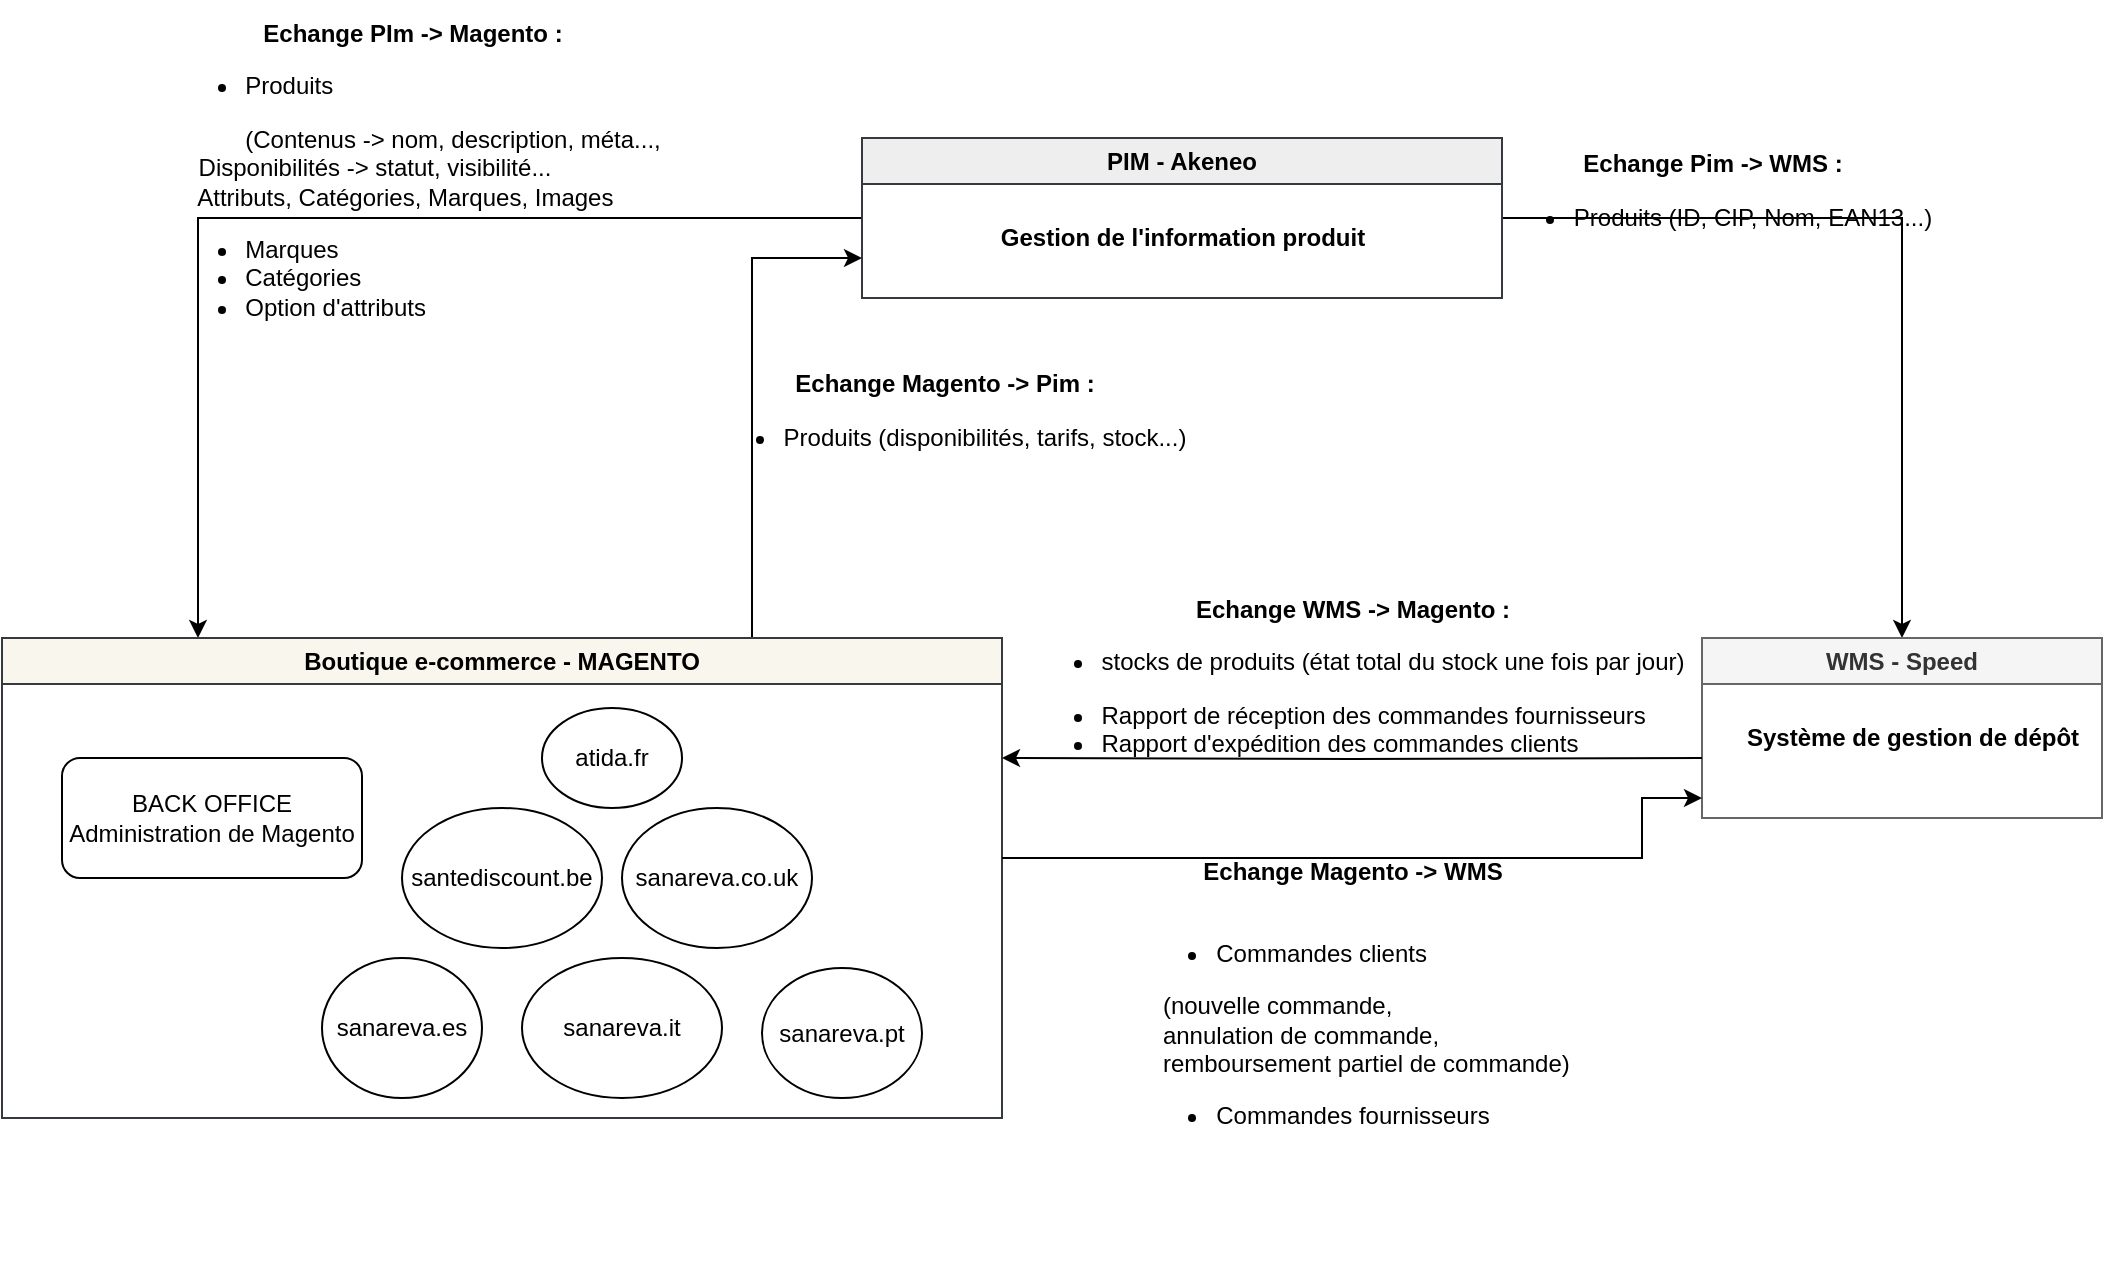 <mxfile version="20.8.20" type="github">
  <diagram name="Page-1" id="8bNCDfmMqcmgkt9bKeqj">
    <mxGraphModel dx="2219" dy="2179" grid="1" gridSize="10" guides="1" tooltips="1" connect="1" arrows="1" fold="1" page="1" pageScale="1" pageWidth="1169" pageHeight="1654" math="0" shadow="0">
      <root>
        <mxCell id="0" />
        <mxCell id="1" parent="0" />
        <mxCell id="FqXSxySdtkH1b2dzIzgi-22" style="edgeStyle=orthogonalEdgeStyle;rounded=0;orthogonalLoop=1;jettySize=auto;html=1;exitX=0;exitY=0.5;exitDx=0;exitDy=0;entryX=0.196;entryY=0;entryDx=0;entryDy=0;entryPerimeter=0;" edge="1" parent="1" source="FqXSxySdtkH1b2dzIzgi-1" target="FqXSxySdtkH1b2dzIzgi-3">
          <mxGeometry relative="1" as="geometry" />
        </mxCell>
        <mxCell id="FqXSxySdtkH1b2dzIzgi-29" style="edgeStyle=orthogonalEdgeStyle;rounded=0;orthogonalLoop=1;jettySize=auto;html=1;exitX=1;exitY=0.5;exitDx=0;exitDy=0;" edge="1" parent="1" source="FqXSxySdtkH1b2dzIzgi-1" target="FqXSxySdtkH1b2dzIzgi-2">
          <mxGeometry relative="1" as="geometry" />
        </mxCell>
        <mxCell id="FqXSxySdtkH1b2dzIzgi-1" value="PIM - Akeneo" style="swimlane;whiteSpace=wrap;html=1;fillColor=#eeeeee;strokeColor=#36393d;" vertex="1" parent="1">
          <mxGeometry x="410" y="-20" width="320" height="80" as="geometry" />
        </mxCell>
        <mxCell id="FqXSxySdtkH1b2dzIzgi-20" value="&lt;b&gt;Gestion de l&#39;information produit&lt;/b&gt;" style="text;html=1;align=center;verticalAlign=middle;resizable=0;points=[];autosize=1;strokeColor=none;fillColor=none;" vertex="1" parent="FqXSxySdtkH1b2dzIzgi-1">
          <mxGeometry x="60" y="35" width="200" height="30" as="geometry" />
        </mxCell>
        <mxCell id="FqXSxySdtkH1b2dzIzgi-2" value="WMS - Speed" style="swimlane;whiteSpace=wrap;html=1;startSize=23;fillColor=#f5f5f5;fontColor=#333333;strokeColor=#666666;" vertex="1" parent="1">
          <mxGeometry x="830" y="230" width="200" height="90" as="geometry" />
        </mxCell>
        <mxCell id="FqXSxySdtkH1b2dzIzgi-12" value="&lt;b&gt;Système de gestion de dépôt&lt;/b&gt;" style="text;html=1;align=center;verticalAlign=middle;resizable=0;points=[];autosize=1;strokeColor=none;fillColor=none;" vertex="1" parent="FqXSxySdtkH1b2dzIzgi-2">
          <mxGeometry x="10" y="35" width="190" height="30" as="geometry" />
        </mxCell>
        <mxCell id="FqXSxySdtkH1b2dzIzgi-21" style="edgeStyle=orthogonalEdgeStyle;rounded=0;orthogonalLoop=1;jettySize=auto;html=1;exitX=0.75;exitY=0;exitDx=0;exitDy=0;entryX=0;entryY=0.75;entryDx=0;entryDy=0;" edge="1" parent="1" source="FqXSxySdtkH1b2dzIzgi-3" target="FqXSxySdtkH1b2dzIzgi-1">
          <mxGeometry relative="1" as="geometry" />
        </mxCell>
        <mxCell id="FqXSxySdtkH1b2dzIzgi-3" value="Boutique e-commerce - MAGENTO" style="swimlane;whiteSpace=wrap;html=1;startSize=23;fillColor=#f9f7ed;strokeColor=#36393d;" vertex="1" parent="1">
          <mxGeometry x="-20" y="230" width="500" height="240" as="geometry" />
        </mxCell>
        <mxCell id="FqXSxySdtkH1b2dzIzgi-4" value="&lt;div&gt;BACK OFFICE&lt;/div&gt;&lt;div&gt;Administration de Magento&lt;br&gt;&lt;/div&gt;" style="rounded=1;whiteSpace=wrap;html=1;" vertex="1" parent="FqXSxySdtkH1b2dzIzgi-3">
          <mxGeometry x="30" y="60" width="150" height="60" as="geometry" />
        </mxCell>
        <mxCell id="FqXSxySdtkH1b2dzIzgi-10" value="atida.fr" style="ellipse;whiteSpace=wrap;html=1;" vertex="1" parent="FqXSxySdtkH1b2dzIzgi-3">
          <mxGeometry x="270" y="35" width="70" height="50" as="geometry" />
        </mxCell>
        <mxCell id="FqXSxySdtkH1b2dzIzgi-9" value="santediscount.be" style="ellipse;whiteSpace=wrap;html=1;" vertex="1" parent="FqXSxySdtkH1b2dzIzgi-3">
          <mxGeometry x="200" y="85" width="100" height="70" as="geometry" />
        </mxCell>
        <mxCell id="FqXSxySdtkH1b2dzIzgi-8" value="sanareva.co.uk" style="ellipse;whiteSpace=wrap;html=1;" vertex="1" parent="FqXSxySdtkH1b2dzIzgi-3">
          <mxGeometry x="310" y="85" width="95" height="70" as="geometry" />
        </mxCell>
        <mxCell id="FqXSxySdtkH1b2dzIzgi-7" value="sanareva.it" style="ellipse;whiteSpace=wrap;html=1;" vertex="1" parent="FqXSxySdtkH1b2dzIzgi-3">
          <mxGeometry x="260" y="160" width="100" height="70" as="geometry" />
        </mxCell>
        <mxCell id="FqXSxySdtkH1b2dzIzgi-6" value="sanareva.es" style="ellipse;whiteSpace=wrap;html=1;" vertex="1" parent="FqXSxySdtkH1b2dzIzgi-3">
          <mxGeometry x="160" y="160" width="80" height="70" as="geometry" />
        </mxCell>
        <mxCell id="FqXSxySdtkH1b2dzIzgi-5" value="sanareva.pt" style="ellipse;whiteSpace=wrap;html=1;" vertex="1" parent="FqXSxySdtkH1b2dzIzgi-3">
          <mxGeometry x="380" y="165" width="80" height="65" as="geometry" />
        </mxCell>
        <mxCell id="FqXSxySdtkH1b2dzIzgi-15" value="" style="group" vertex="1" connectable="0" parent="1">
          <mxGeometry x="480" y="200" width="350" height="110" as="geometry" />
        </mxCell>
        <mxCell id="FqXSxySdtkH1b2dzIzgi-13" style="edgeStyle=orthogonalEdgeStyle;rounded=0;orthogonalLoop=1;jettySize=auto;html=1;entryX=1;entryY=0.25;entryDx=0;entryDy=0;" edge="1" parent="FqXSxySdtkH1b2dzIzgi-15" target="FqXSxySdtkH1b2dzIzgi-3">
          <mxGeometry relative="1" as="geometry">
            <mxPoint x="130" y="130" as="targetPoint" />
            <mxPoint x="350" y="90" as="sourcePoint" />
          </mxGeometry>
        </mxCell>
        <mxCell id="FqXSxySdtkH1b2dzIzgi-14" value="&lt;div&gt;&lt;b&gt;Echange WMS -&amp;gt; Magento :&lt;/b&gt;&lt;/div&gt;&lt;div&gt;&lt;ul&gt;&lt;li&gt;stocks de produits (état total du stock une fois par jour)&lt;/li&gt;&lt;/ul&gt;&lt;div align=&quot;left&quot;&gt;&lt;ul&gt;&lt;li&gt;Rapport de réception des commandes fournisseurs&lt;/li&gt;&lt;li&gt;Rapport d&#39;expédition des commandes clients&lt;/li&gt;&lt;/ul&gt;&lt;/div&gt;&lt;/div&gt;" style="text;html=1;align=center;verticalAlign=middle;resizable=0;points=[];autosize=1;strokeColor=none;fillColor=none;" vertex="1" parent="FqXSxySdtkH1b2dzIzgi-15">
          <mxGeometry width="350" height="110" as="geometry" />
        </mxCell>
        <mxCell id="FqXSxySdtkH1b2dzIzgi-19" value="" style="group" vertex="1" connectable="0" parent="1">
          <mxGeometry x="480" y="380" width="305" height="170" as="geometry" />
        </mxCell>
        <mxCell id="FqXSxySdtkH1b2dzIzgi-17" style="edgeStyle=orthogonalEdgeStyle;rounded=0;orthogonalLoop=1;jettySize=auto;html=1;" edge="1" parent="FqXSxySdtkH1b2dzIzgi-19">
          <mxGeometry relative="1" as="geometry">
            <mxPoint y="-40" as="sourcePoint" />
            <mxPoint x="350" y="-70" as="targetPoint" />
            <Array as="points">
              <mxPoint x="320" y="-40" />
              <mxPoint x="320" y="-70" />
            </Array>
          </mxGeometry>
        </mxCell>
        <mxCell id="FqXSxySdtkH1b2dzIzgi-18" value="&lt;div&gt;&lt;b&gt;Echange Magento -&amp;gt; WMS&lt;/b&gt;&lt;/div&gt;&lt;div align=&quot;left&quot;&gt;&lt;br&gt;&lt;/div&gt;&lt;div align=&quot;left&quot;&gt;&lt;ul&gt;&lt;li&gt;Commandes clients &lt;br&gt;&lt;/li&gt;&lt;/ul&gt;&lt;span style=&quot;white-space: pre;&quot;&gt;	&lt;/span&gt;&amp;nbsp;&amp;nbsp; (nouvelle commande, &lt;br&gt;&lt;/div&gt;&lt;div align=&quot;left&quot;&gt;&lt;span style=&quot;white-space: pre;&quot;&gt;	&lt;/span&gt;&amp;nbsp;&amp;nbsp; annulation de commande,&lt;/div&gt;&lt;div align=&quot;left&quot;&gt;&lt;span style=&quot;white-space: pre;&quot;&gt;	&lt;/span&gt;&amp;nbsp;&amp;nbsp; remboursement partiel de commande)&lt;ul&gt;&lt;li&gt;Commandes fournisseurs&lt;br&gt;&lt;/li&gt;&lt;/ul&gt;&lt;/div&gt;" style="text;html=1;align=center;verticalAlign=middle;resizable=1;points=[];autosize=1;strokeColor=none;fillColor=none;expand=0;fixedWidth=0;resizeWidth=1;" vertex="1" parent="FqXSxySdtkH1b2dzIzgi-19">
          <mxGeometry x="45" y="-46" width="260" height="160" as="geometry" />
        </mxCell>
        <mxCell id="FqXSxySdtkH1b2dzIzgi-23" value="" style="group" vertex="1" connectable="0" parent="1">
          <mxGeometry x="10" y="-53.5" width="350" height="165" as="geometry" />
        </mxCell>
        <mxCell id="FqXSxySdtkH1b2dzIzgi-25" value="&lt;div&gt;&lt;b&gt;Echange PIm -&amp;gt; Magento :&lt;/b&gt;&lt;/div&gt;&lt;div&gt;&lt;div align=&quot;left&quot;&gt;&lt;ul&gt;&lt;li&gt;Produits&lt;/li&gt;&lt;/ul&gt;&lt;/div&gt;&lt;div align=&quot;left&quot;&gt;&amp;nbsp;&amp;nbsp;&amp;nbsp;&amp;nbsp;&amp;nbsp;&amp;nbsp;&amp;nbsp;&amp;nbsp;&amp;nbsp;&amp;nbsp;&amp;nbsp; (Contenus -&amp;gt; nom, description, méta...,&lt;/div&gt;&lt;div align=&quot;left&quot;&gt;&lt;span style=&quot;white-space: pre;&quot;&gt;	&lt;/span&gt;&amp;nbsp;&amp;nbsp;&amp;nbsp; Disponibilités -&amp;gt; statut, visibilité...&lt;/div&gt;&lt;div align=&quot;left&quot;&gt;&lt;span style=&quot;white-space: pre;&quot;&gt;	&lt;/span&gt;&amp;nbsp;&amp;nbsp;&amp;nbsp; Attributs, Catégories, Marques, Images&lt;br&gt;&lt;/div&gt;&lt;div align=&quot;left&quot;&gt;&lt;ul&gt;&lt;li&gt;Marques&lt;/li&gt;&lt;li&gt;Catégories&lt;/li&gt;&lt;li&gt;Option d&#39;attributs&lt;br&gt;&lt;/li&gt;&lt;/ul&gt;&lt;/div&gt;&lt;/div&gt;" style="text;html=1;align=center;verticalAlign=middle;resizable=0;points=[];autosize=1;strokeColor=none;fillColor=none;" vertex="1" parent="FqXSxySdtkH1b2dzIzgi-23">
          <mxGeometry x="40" y="-35" width="270" height="180" as="geometry" />
        </mxCell>
        <mxCell id="FqXSxySdtkH1b2dzIzgi-26" value="" style="group" vertex="1" connectable="0" parent="1">
          <mxGeometry x="276" y="66.5" width="350" height="110" as="geometry" />
        </mxCell>
        <mxCell id="FqXSxySdtkH1b2dzIzgi-28" value="&lt;div&gt;&lt;b&gt;Echange Magento -&amp;gt; Pim :&lt;/b&gt;&lt;/div&gt;&lt;div&gt;&lt;div align=&quot;left&quot;&gt;&lt;ul&gt;&lt;li&gt;Produits (disponibilités, tarifs, stock...)&lt;br&gt;&lt;/li&gt;&lt;/ul&gt;&lt;/div&gt;&lt;/div&gt;" style="text;html=1;align=center;verticalAlign=middle;resizable=0;points=[];autosize=1;strokeColor=none;fillColor=none;" vertex="1" parent="FqXSxySdtkH1b2dzIzgi-26">
          <mxGeometry x="45" y="20" width="260" height="70" as="geometry" />
        </mxCell>
        <mxCell id="FqXSxySdtkH1b2dzIzgi-30" value="" style="group" vertex="1" connectable="0" parent="1">
          <mxGeometry x="660" y="-43.5" width="350" height="110" as="geometry" />
        </mxCell>
        <mxCell id="FqXSxySdtkH1b2dzIzgi-31" value="&lt;div&gt;&lt;b&gt;Echange Pim -&amp;gt; WMS :&lt;/b&gt;&lt;/div&gt;&lt;div&gt;&lt;div align=&quot;left&quot;&gt;&lt;ul&gt;&lt;li&gt;Produits (ID, CIP, Nom, EAN13...)&lt;br&gt;&lt;/li&gt;&lt;/ul&gt;&lt;/div&gt;&lt;/div&gt;" style="text;html=1;align=center;verticalAlign=middle;resizable=0;points=[];autosize=1;strokeColor=none;fillColor=none;" vertex="1" parent="FqXSxySdtkH1b2dzIzgi-30">
          <mxGeometry x="55" y="20" width="240" height="70" as="geometry" />
        </mxCell>
      </root>
    </mxGraphModel>
  </diagram>
</mxfile>

